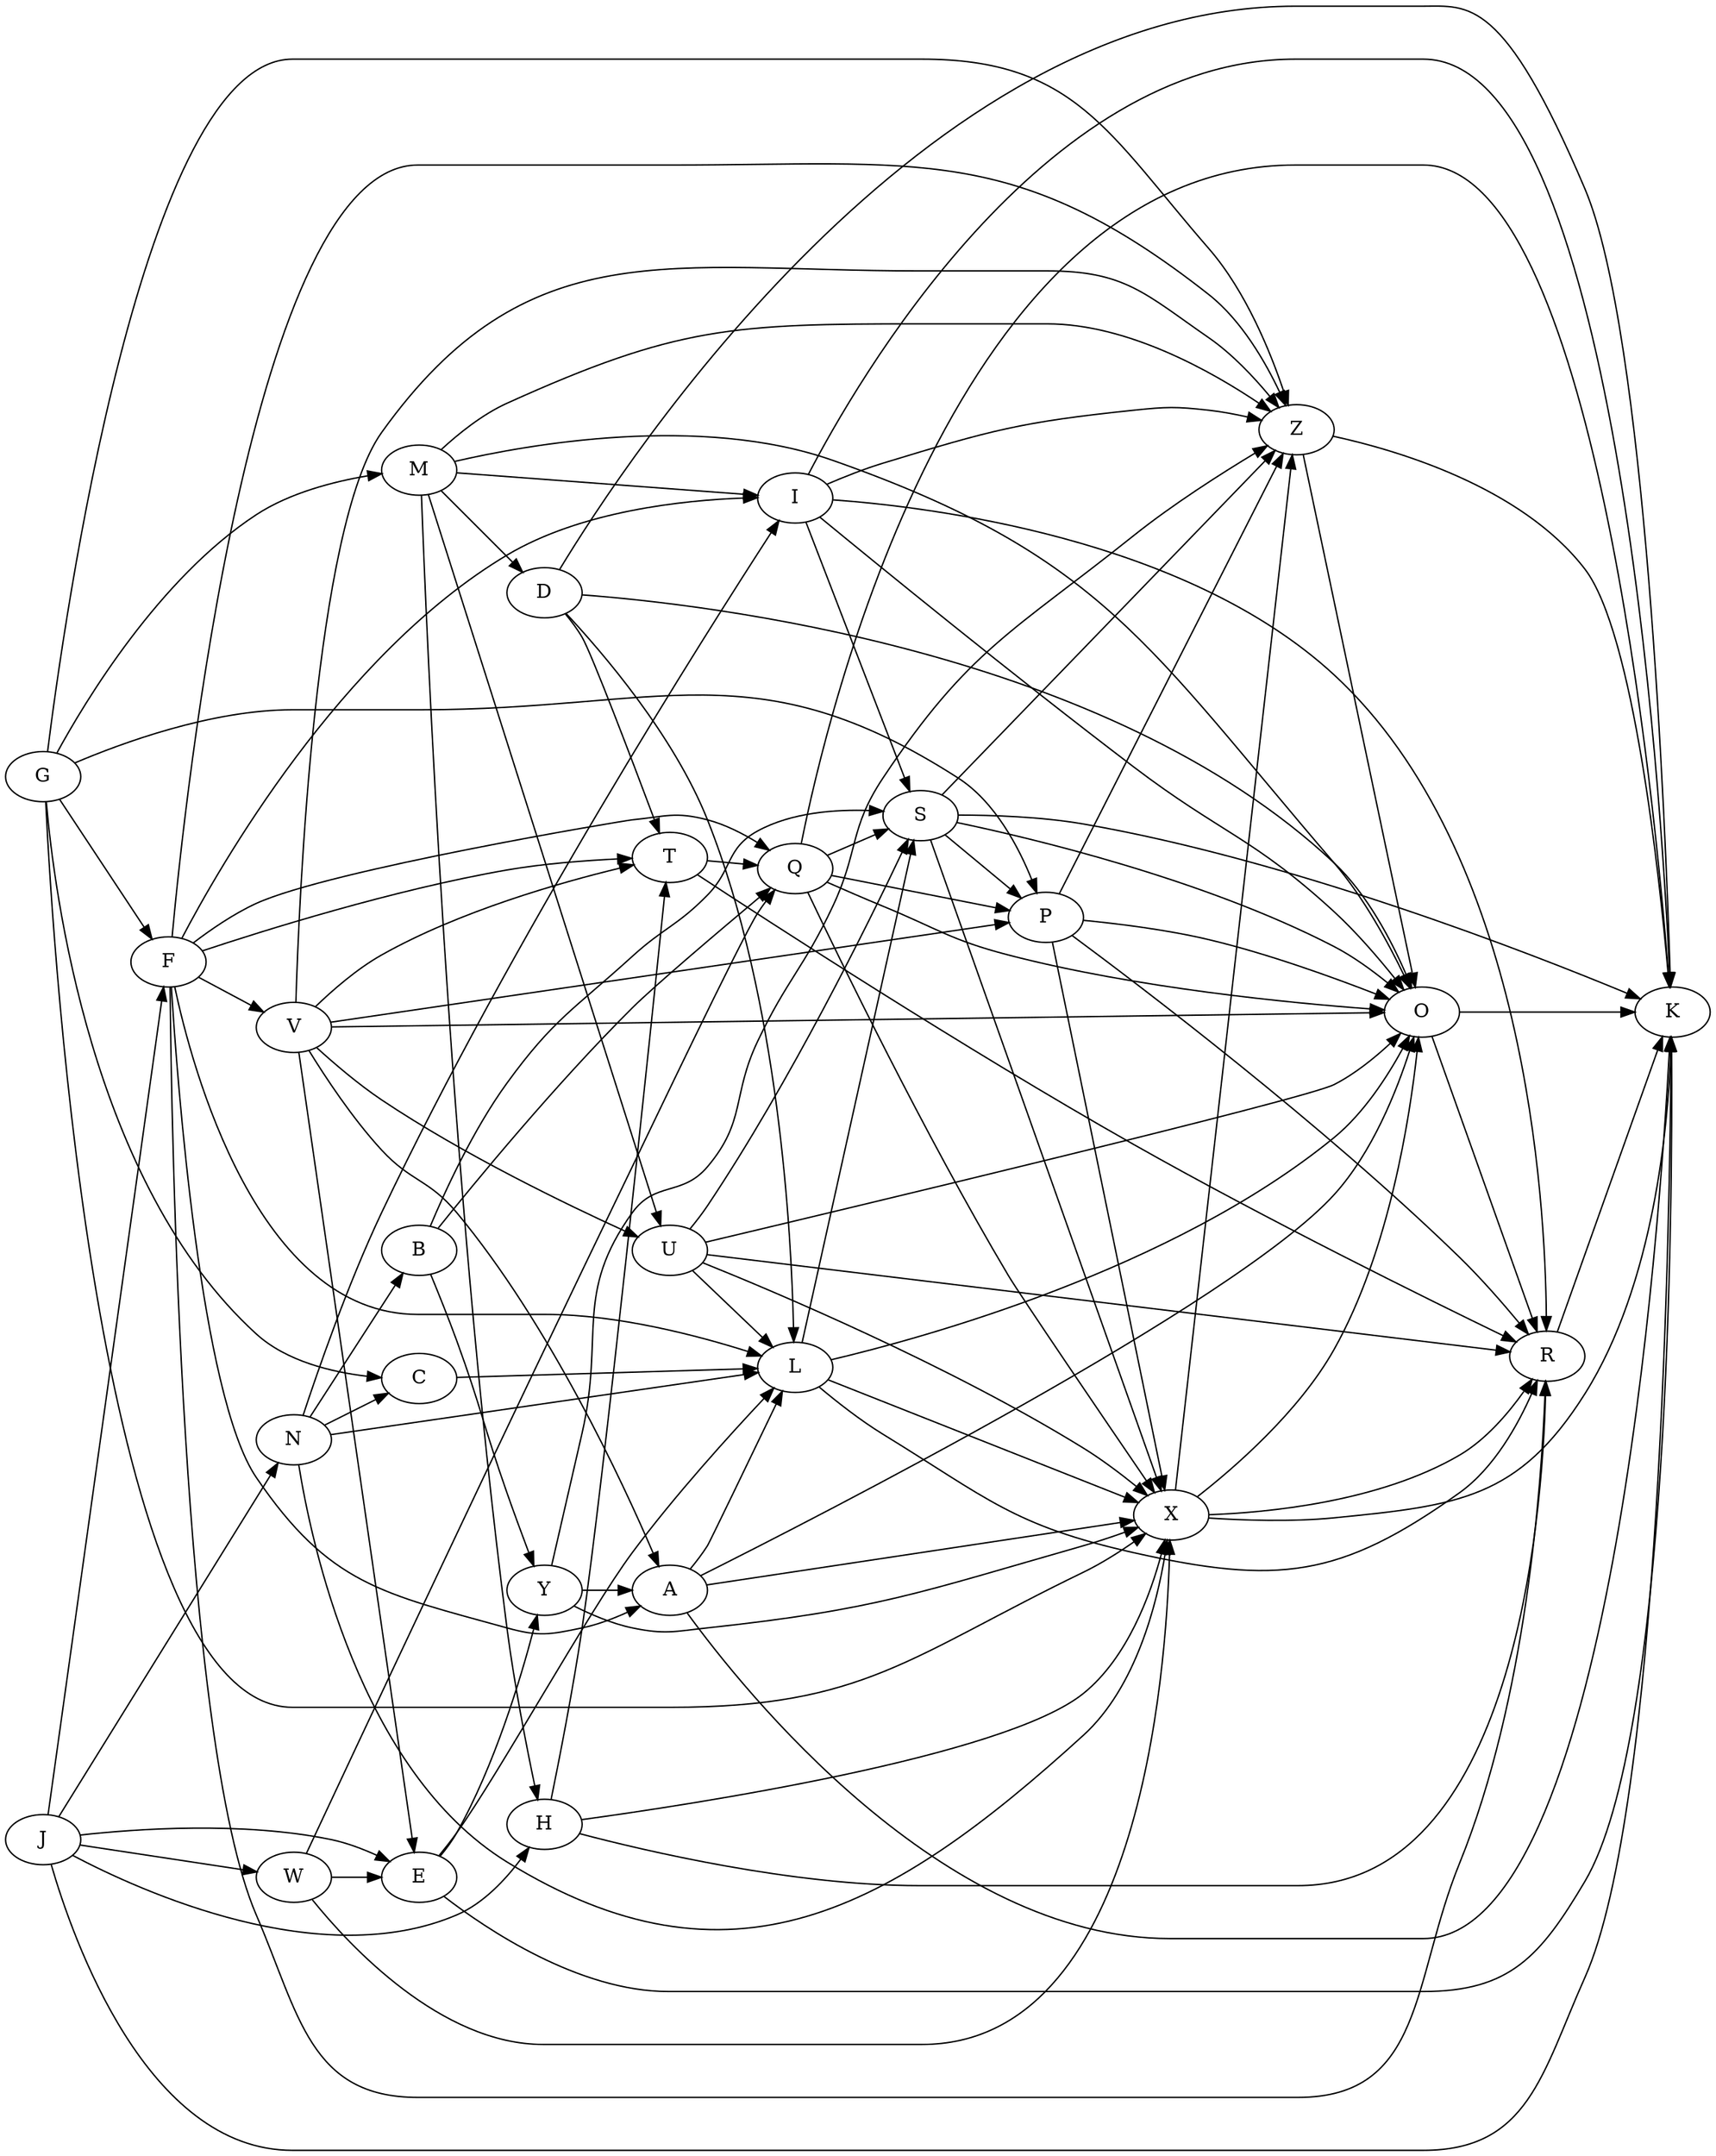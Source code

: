 digraph {
rankdir=LR;J -> {H W K E F N};
N -> {C I B L X};
G -> {P C M F X Z};
M -> {I O D H U Z};
H -> {X R T};
B -> {Y Q S};
C -> {L};
F -> {I V Q L T Z R A};
V -> {O A Z P T E U};
W -> {Q X E};
E -> {L K Y};
U -> {S O X R L};
D -> {K L O T};
Y -> {X Z A};
T -> {R Q};
I -> {K S R Z O};
A -> {K X O L};
L -> {X O S R};
Q -> {S P O X K};
S -> {O X P K Z};
P -> {Z R X O};
X -> {R K Z O};
Z -> {O K};
O -> {K R};
R -> {K};
}
